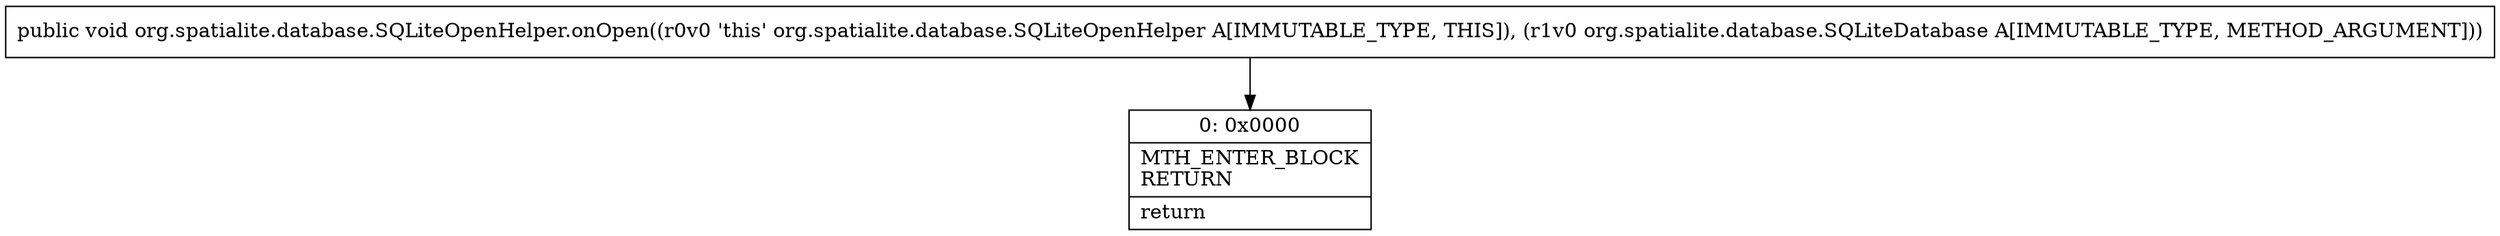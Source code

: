 digraph "CFG fororg.spatialite.database.SQLiteOpenHelper.onOpen(Lorg\/spatialite\/database\/SQLiteDatabase;)V" {
Node_0 [shape=record,label="{0\:\ 0x0000|MTH_ENTER_BLOCK\lRETURN\l|return\l}"];
MethodNode[shape=record,label="{public void org.spatialite.database.SQLiteOpenHelper.onOpen((r0v0 'this' org.spatialite.database.SQLiteOpenHelper A[IMMUTABLE_TYPE, THIS]), (r1v0 org.spatialite.database.SQLiteDatabase A[IMMUTABLE_TYPE, METHOD_ARGUMENT])) }"];
MethodNode -> Node_0;
}

